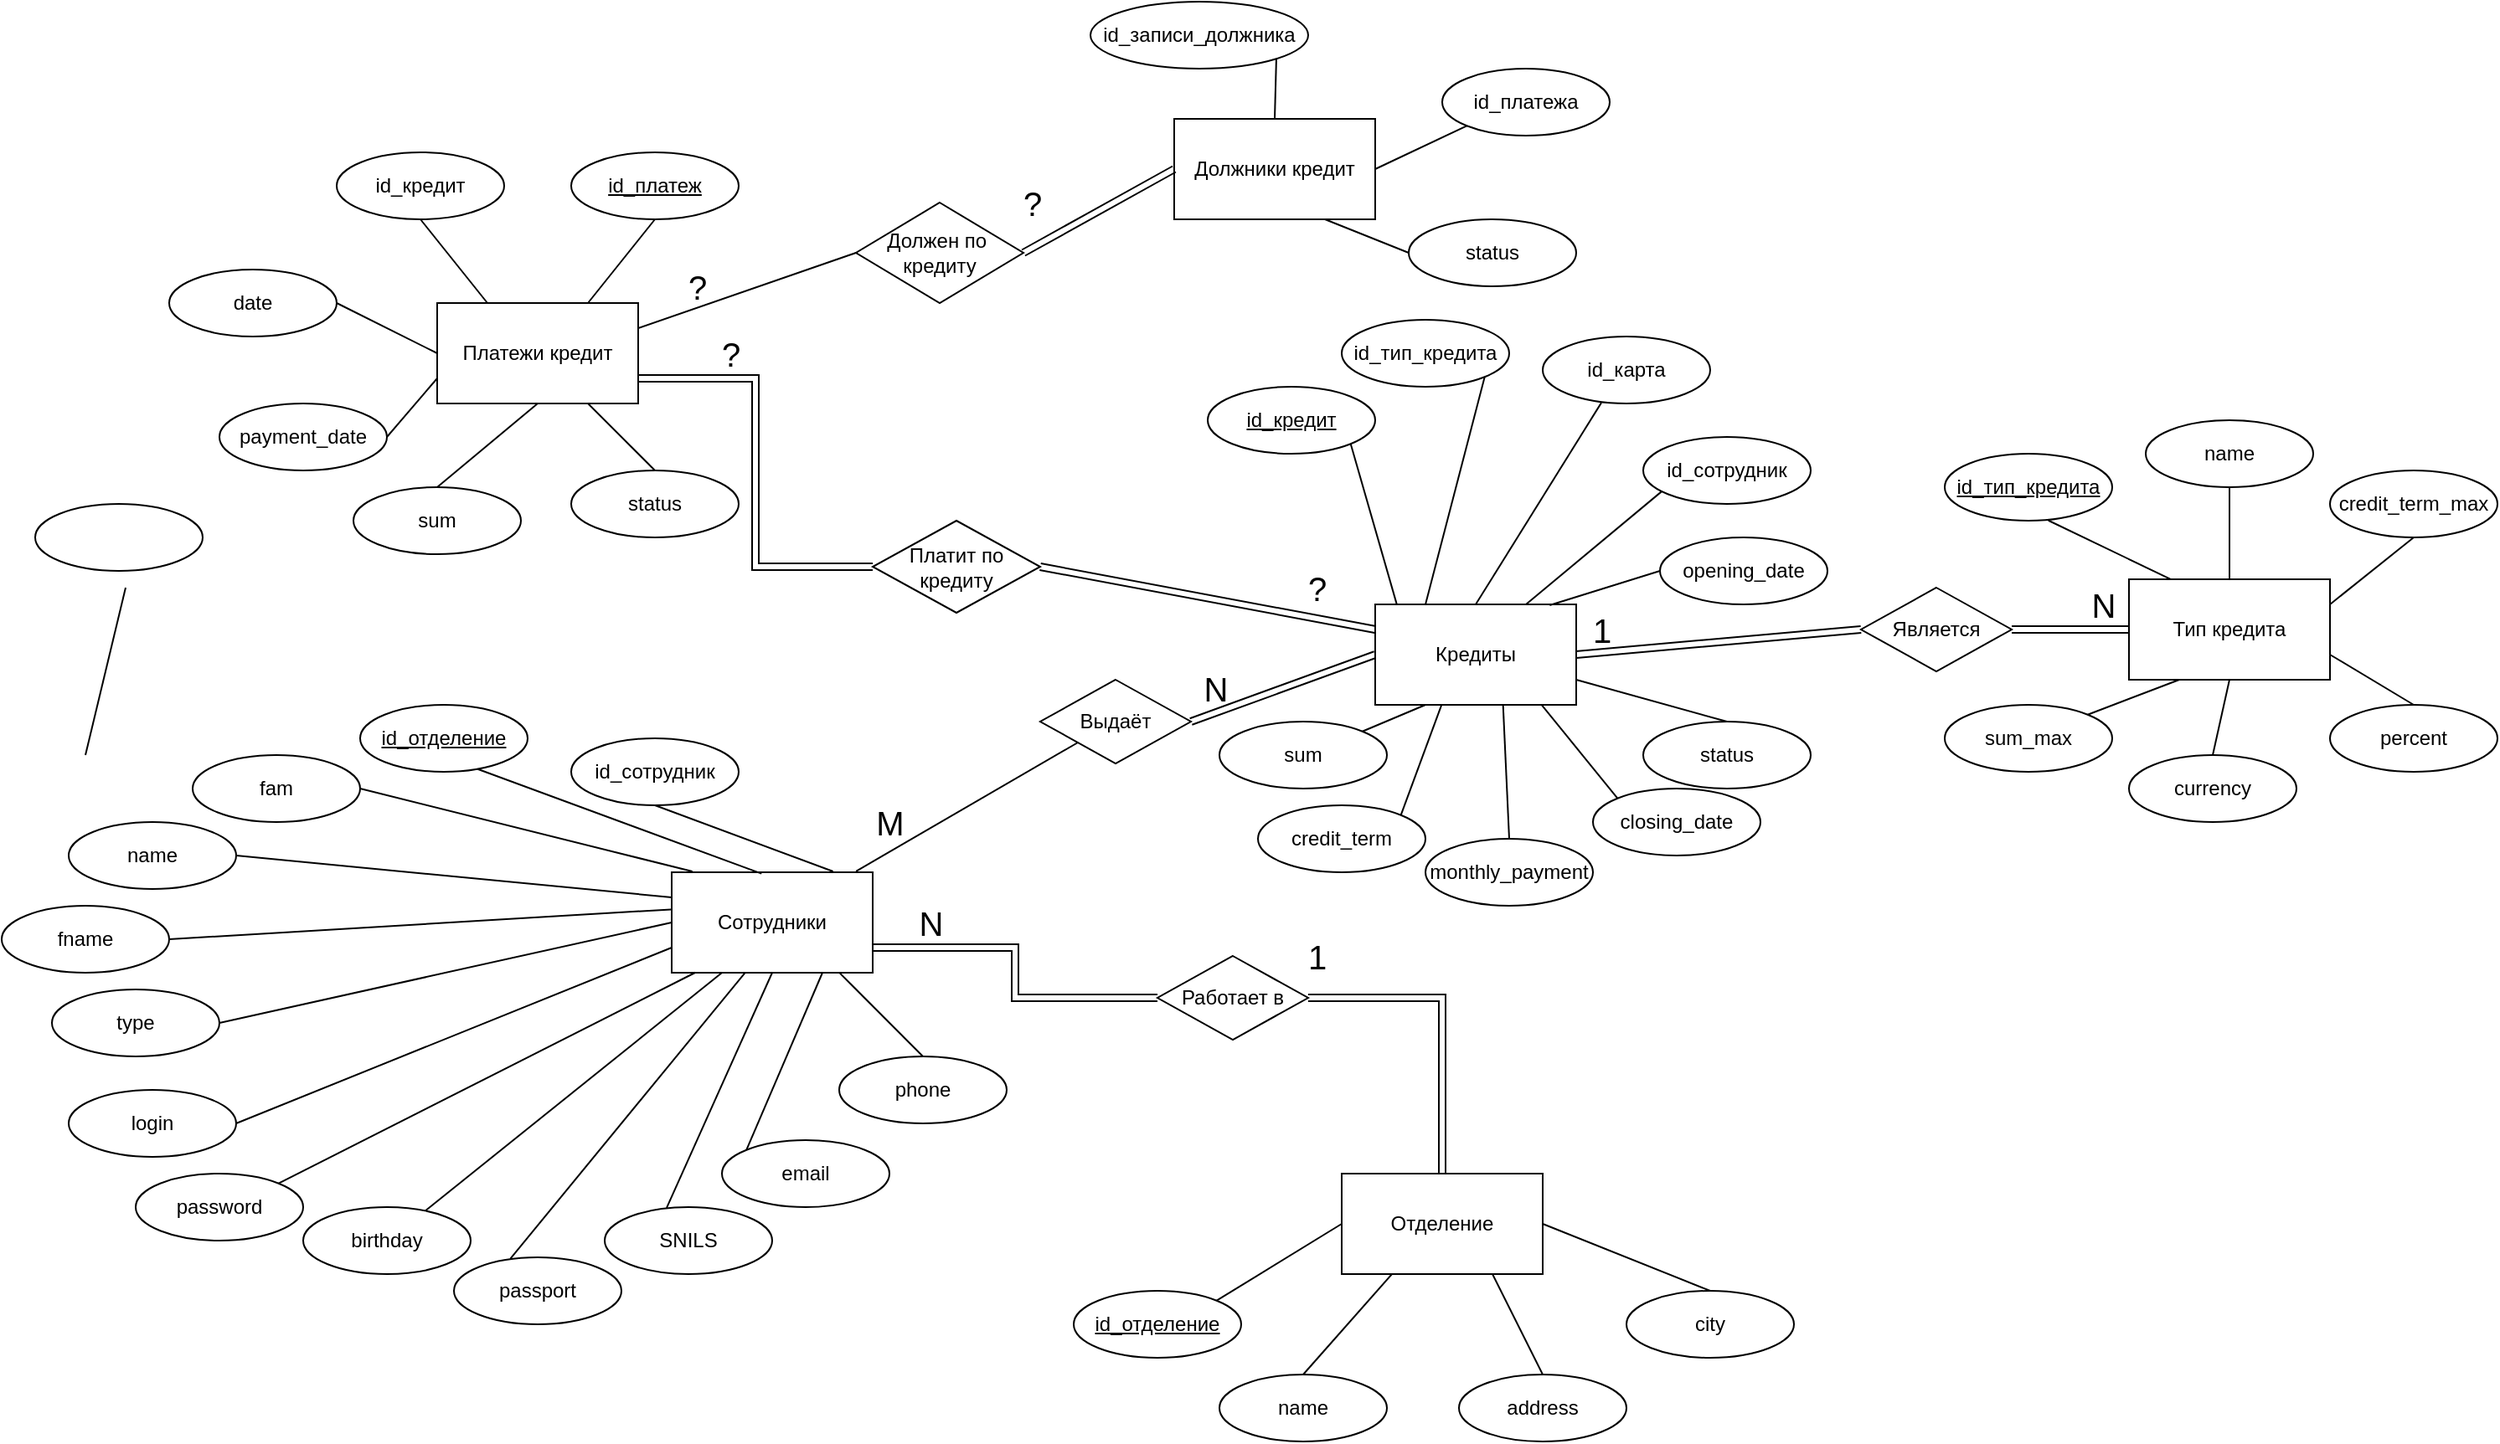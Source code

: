 <mxfile version="23.1.6" type="github">
  <diagram name="Страница — 1" id="djg7_Uyk3S77_dmqnqZD">
    <mxGraphModel dx="2427" dy="2469" grid="1" gridSize="10" guides="1" tooltips="1" connect="1" arrows="1" fold="1" page="1" pageScale="1" pageWidth="827" pageHeight="1169" math="0" shadow="0">
      <root>
        <mxCell id="0" />
        <mxCell id="1" parent="0" />
        <mxCell id="ZqY_GZwHogOzATdWuDRo-2" value="Сотрудники" style="rounded=0;whiteSpace=wrap;html=1;" vertex="1" parent="1">
          <mxGeometry x="500" y="230" width="120" height="60" as="geometry" />
        </mxCell>
        <mxCell id="ZqY_GZwHogOzATdWuDRo-3" value="id_сотрудник" style="ellipse;whiteSpace=wrap;html=1;fontStyle=0" vertex="1" parent="1">
          <mxGeometry x="440" y="150" width="100" height="40" as="geometry" />
        </mxCell>
        <mxCell id="ZqY_GZwHogOzATdWuDRo-4" value="id_отделение" style="ellipse;whiteSpace=wrap;html=1;fontStyle=4" vertex="1" parent="1">
          <mxGeometry x="314" y="130" width="100" height="40" as="geometry" />
        </mxCell>
        <mxCell id="ZqY_GZwHogOzATdWuDRo-6" value="" style="ellipse;whiteSpace=wrap;html=1;" vertex="1" parent="1">
          <mxGeometry x="120" y="10" width="100" height="40" as="geometry" />
        </mxCell>
        <mxCell id="ZqY_GZwHogOzATdWuDRo-7" value="fam" style="ellipse;whiteSpace=wrap;html=1;" vertex="1" parent="1">
          <mxGeometry x="214" y="160" width="100" height="40" as="geometry" />
        </mxCell>
        <mxCell id="ZqY_GZwHogOzATdWuDRo-8" value="name" style="ellipse;whiteSpace=wrap;html=1;" vertex="1" parent="1">
          <mxGeometry x="140" y="200" width="100" height="40" as="geometry" />
        </mxCell>
        <mxCell id="ZqY_GZwHogOzATdWuDRo-9" value="fname" style="ellipse;whiteSpace=wrap;html=1;" vertex="1" parent="1">
          <mxGeometry x="100" y="250" width="100" height="40" as="geometry" />
        </mxCell>
        <mxCell id="ZqY_GZwHogOzATdWuDRo-10" value="type" style="ellipse;whiteSpace=wrap;html=1;" vertex="1" parent="1">
          <mxGeometry x="130" y="300" width="100" height="40" as="geometry" />
        </mxCell>
        <mxCell id="ZqY_GZwHogOzATdWuDRo-11" value="login" style="ellipse;whiteSpace=wrap;html=1;" vertex="1" parent="1">
          <mxGeometry x="140" y="360" width="100" height="40" as="geometry" />
        </mxCell>
        <mxCell id="ZqY_GZwHogOzATdWuDRo-12" value="password" style="ellipse;whiteSpace=wrap;html=1;" vertex="1" parent="1">
          <mxGeometry x="180" y="410" width="100" height="40" as="geometry" />
        </mxCell>
        <mxCell id="ZqY_GZwHogOzATdWuDRo-13" value="birthday" style="ellipse;whiteSpace=wrap;html=1;" vertex="1" parent="1">
          <mxGeometry x="280" y="430" width="100" height="40" as="geometry" />
        </mxCell>
        <mxCell id="ZqY_GZwHogOzATdWuDRo-14" value="passport" style="ellipse;whiteSpace=wrap;html=1;" vertex="1" parent="1">
          <mxGeometry x="370" y="460" width="100" height="40" as="geometry" />
        </mxCell>
        <mxCell id="ZqY_GZwHogOzATdWuDRo-15" value="SNILS" style="ellipse;whiteSpace=wrap;html=1;" vertex="1" parent="1">
          <mxGeometry x="460" y="430" width="100" height="40" as="geometry" />
        </mxCell>
        <mxCell id="ZqY_GZwHogOzATdWuDRo-16" value="email" style="ellipse;whiteSpace=wrap;html=1;" vertex="1" parent="1">
          <mxGeometry x="530" y="390" width="100" height="40" as="geometry" />
        </mxCell>
        <mxCell id="ZqY_GZwHogOzATdWuDRo-17" value="phone" style="ellipse;whiteSpace=wrap;html=1;" vertex="1" parent="1">
          <mxGeometry x="600" y="340" width="100" height="40" as="geometry" />
        </mxCell>
        <mxCell id="ZqY_GZwHogOzATdWuDRo-19" value="" style="endArrow=none;html=1;rounded=0;entryX=0.702;entryY=0.959;entryDx=0;entryDy=0;exitX=0.447;exitY=0.014;exitDx=0;exitDy=0;exitPerimeter=0;entryPerimeter=0;" edge="1" parent="1" source="ZqY_GZwHogOzATdWuDRo-2" target="ZqY_GZwHogOzATdWuDRo-4">
          <mxGeometry width="50" height="50" relative="1" as="geometry">
            <mxPoint x="360" y="330" as="sourcePoint" />
            <mxPoint x="410" y="280" as="targetPoint" />
          </mxGeometry>
        </mxCell>
        <mxCell id="ZqY_GZwHogOzATdWuDRo-20" style="rounded=0;orthogonalLoop=1;jettySize=auto;html=1;exitX=0.5;exitY=1;exitDx=0;exitDy=0;entryX=0.803;entryY=-0.008;entryDx=0;entryDy=0;endArrow=none;endFill=0;entryPerimeter=0;" edge="1" parent="1" source="ZqY_GZwHogOzATdWuDRo-3" target="ZqY_GZwHogOzATdWuDRo-2">
          <mxGeometry relative="1" as="geometry" />
        </mxCell>
        <mxCell id="ZqY_GZwHogOzATdWuDRo-24" value="" style="endArrow=none;html=1;rounded=0;entryX=1;entryY=0.5;entryDx=0;entryDy=0;" edge="1" parent="1">
          <mxGeometry width="50" height="50" relative="1" as="geometry">
            <mxPoint x="150" y="160" as="sourcePoint" />
            <mxPoint x="174" y="60" as="targetPoint" />
          </mxGeometry>
        </mxCell>
        <mxCell id="ZqY_GZwHogOzATdWuDRo-25" value="" style="endArrow=none;html=1;rounded=0;entryX=1;entryY=0.5;entryDx=0;entryDy=0;exitX=0.103;exitY=-0.008;exitDx=0;exitDy=0;exitPerimeter=0;" edge="1" parent="1" source="ZqY_GZwHogOzATdWuDRo-2" target="ZqY_GZwHogOzATdWuDRo-7">
          <mxGeometry width="50" height="50" relative="1" as="geometry">
            <mxPoint x="403" y="420" as="sourcePoint" />
            <mxPoint x="457" y="240" as="targetPoint" />
          </mxGeometry>
        </mxCell>
        <mxCell id="ZqY_GZwHogOzATdWuDRo-27" value="" style="endArrow=none;html=1;rounded=0;entryX=1;entryY=0.5;entryDx=0;entryDy=0;exitX=0;exitY=0.25;exitDx=0;exitDy=0;" edge="1" parent="1" source="ZqY_GZwHogOzATdWuDRo-2" target="ZqY_GZwHogOzATdWuDRo-8">
          <mxGeometry width="50" height="50" relative="1" as="geometry">
            <mxPoint x="413" y="430" as="sourcePoint" />
            <mxPoint x="467" y="250" as="targetPoint" />
          </mxGeometry>
        </mxCell>
        <mxCell id="ZqY_GZwHogOzATdWuDRo-28" value="" style="endArrow=none;html=1;rounded=0;entryX=1;entryY=0.5;entryDx=0;entryDy=0;exitX=-0.004;exitY=0.37;exitDx=0;exitDy=0;exitPerimeter=0;" edge="1" parent="1" source="ZqY_GZwHogOzATdWuDRo-2" target="ZqY_GZwHogOzATdWuDRo-9">
          <mxGeometry width="50" height="50" relative="1" as="geometry">
            <mxPoint x="441.5" y="390" as="sourcePoint" />
            <mxPoint x="218.5" y="220" as="targetPoint" />
          </mxGeometry>
        </mxCell>
        <mxCell id="ZqY_GZwHogOzATdWuDRo-29" value="" style="endArrow=none;html=1;rounded=0;entryX=1;entryY=0.5;entryDx=0;entryDy=0;exitX=0;exitY=0.5;exitDx=0;exitDy=0;" edge="1" parent="1" source="ZqY_GZwHogOzATdWuDRo-2" target="ZqY_GZwHogOzATdWuDRo-10">
          <mxGeometry width="50" height="50" relative="1" as="geometry">
            <mxPoint x="690" y="270" as="sourcePoint" />
            <mxPoint x="744" y="90" as="targetPoint" />
          </mxGeometry>
        </mxCell>
        <mxCell id="ZqY_GZwHogOzATdWuDRo-30" value="" style="endArrow=none;html=1;rounded=0;entryX=1;entryY=0.5;entryDx=0;entryDy=0;exitX=0;exitY=0.75;exitDx=0;exitDy=0;" edge="1" parent="1" source="ZqY_GZwHogOzATdWuDRo-2" target="ZqY_GZwHogOzATdWuDRo-11">
          <mxGeometry width="50" height="50" relative="1" as="geometry">
            <mxPoint x="700" y="280" as="sourcePoint" />
            <mxPoint x="754" y="100" as="targetPoint" />
          </mxGeometry>
        </mxCell>
        <mxCell id="ZqY_GZwHogOzATdWuDRo-31" value="" style="endArrow=none;html=1;rounded=0;entryX=0.118;entryY=0.998;entryDx=0;entryDy=0;exitX=1;exitY=0;exitDx=0;exitDy=0;entryPerimeter=0;" edge="1" parent="1" source="ZqY_GZwHogOzATdWuDRo-12" target="ZqY_GZwHogOzATdWuDRo-2">
          <mxGeometry width="50" height="50" relative="1" as="geometry">
            <mxPoint x="710" y="290" as="sourcePoint" />
            <mxPoint x="764" y="110" as="targetPoint" />
          </mxGeometry>
        </mxCell>
        <mxCell id="ZqY_GZwHogOzATdWuDRo-32" value="" style="endArrow=none;html=1;rounded=0;entryX=0.25;entryY=1;entryDx=0;entryDy=0;exitX=0.73;exitY=0.054;exitDx=0;exitDy=0;exitPerimeter=0;" edge="1" parent="1" source="ZqY_GZwHogOzATdWuDRo-13" target="ZqY_GZwHogOzATdWuDRo-2">
          <mxGeometry width="50" height="50" relative="1" as="geometry">
            <mxPoint x="690" y="270" as="sourcePoint" />
            <mxPoint x="744" y="90" as="targetPoint" />
          </mxGeometry>
        </mxCell>
        <mxCell id="ZqY_GZwHogOzATdWuDRo-33" value="" style="endArrow=none;html=1;rounded=0;entryX=0.364;entryY=1.003;entryDx=0;entryDy=0;exitX=0.337;exitY=0.021;exitDx=0;exitDy=0;exitPerimeter=0;entryPerimeter=0;" edge="1" parent="1" source="ZqY_GZwHogOzATdWuDRo-14" target="ZqY_GZwHogOzATdWuDRo-2">
          <mxGeometry width="50" height="50" relative="1" as="geometry">
            <mxPoint x="700" y="280" as="sourcePoint" />
            <mxPoint x="754" y="100" as="targetPoint" />
          </mxGeometry>
        </mxCell>
        <mxCell id="ZqY_GZwHogOzATdWuDRo-34" value="" style="endArrow=none;html=1;rounded=0;entryX=0.5;entryY=1;entryDx=0;entryDy=0;exitX=0.37;exitY=0.01;exitDx=0;exitDy=0;exitPerimeter=0;" edge="1" parent="1" source="ZqY_GZwHogOzATdWuDRo-15" target="ZqY_GZwHogOzATdWuDRo-2">
          <mxGeometry width="50" height="50" relative="1" as="geometry">
            <mxPoint x="495" y="434" as="sourcePoint" />
            <mxPoint x="764" y="110" as="targetPoint" />
          </mxGeometry>
        </mxCell>
        <mxCell id="ZqY_GZwHogOzATdWuDRo-35" value="" style="endArrow=none;html=1;rounded=0;entryX=0.75;entryY=1;entryDx=0;entryDy=0;exitX=0;exitY=0;exitDx=0;exitDy=0;" edge="1" parent="1" source="ZqY_GZwHogOzATdWuDRo-16" target="ZqY_GZwHogOzATdWuDRo-2">
          <mxGeometry width="50" height="50" relative="1" as="geometry">
            <mxPoint x="720" y="300" as="sourcePoint" />
            <mxPoint x="774" y="120" as="targetPoint" />
          </mxGeometry>
        </mxCell>
        <mxCell id="ZqY_GZwHogOzATdWuDRo-36" value="" style="endArrow=none;html=1;rounded=0;entryX=0.836;entryY=1.003;entryDx=0;entryDy=0;exitX=0.5;exitY=0;exitDx=0;exitDy=0;entryPerimeter=0;" edge="1" parent="1" source="ZqY_GZwHogOzATdWuDRo-17" target="ZqY_GZwHogOzATdWuDRo-2">
          <mxGeometry width="50" height="50" relative="1" as="geometry">
            <mxPoint x="730" y="310" as="sourcePoint" />
            <mxPoint x="784" y="130" as="targetPoint" />
          </mxGeometry>
        </mxCell>
        <mxCell id="ZqY_GZwHogOzATdWuDRo-37" value="Работает в" style="rhombus;whiteSpace=wrap;html=1;" vertex="1" parent="1">
          <mxGeometry x="790" y="280" width="90" height="50" as="geometry" />
        </mxCell>
        <mxCell id="ZqY_GZwHogOzATdWuDRo-38" value="" style="endArrow=none;html=1;rounded=0;exitX=1;exitY=0.75;exitDx=0;exitDy=0;entryX=0;entryY=0.5;entryDx=0;entryDy=0;shape=link;edgeStyle=orthogonalEdgeStyle;" edge="1" parent="1" source="ZqY_GZwHogOzATdWuDRo-2" target="ZqY_GZwHogOzATdWuDRo-37">
          <mxGeometry width="50" height="50" relative="1" as="geometry">
            <mxPoint x="790" y="360" as="sourcePoint" />
            <mxPoint x="840" y="310" as="targetPoint" />
          </mxGeometry>
        </mxCell>
        <mxCell id="ZqY_GZwHogOzATdWuDRo-40" style="rounded=0;orthogonalLoop=1;jettySize=auto;html=1;exitX=0.5;exitY=0;exitDx=0;exitDy=0;entryX=1;entryY=0.5;entryDx=0;entryDy=0;shape=link;edgeStyle=orthogonalEdgeStyle;" edge="1" parent="1" source="ZqY_GZwHogOzATdWuDRo-39" target="ZqY_GZwHogOzATdWuDRo-37">
          <mxGeometry relative="1" as="geometry" />
        </mxCell>
        <mxCell id="ZqY_GZwHogOzATdWuDRo-39" value="Отделение" style="rounded=0;whiteSpace=wrap;html=1;" vertex="1" parent="1">
          <mxGeometry x="900" y="410" width="120" height="60" as="geometry" />
        </mxCell>
        <mxCell id="ZqY_GZwHogOzATdWuDRo-41" value="id_отделение" style="ellipse;whiteSpace=wrap;html=1;fontStyle=4" vertex="1" parent="1">
          <mxGeometry x="740" y="480" width="100" height="40" as="geometry" />
        </mxCell>
        <mxCell id="ZqY_GZwHogOzATdWuDRo-42" value="name" style="ellipse;whiteSpace=wrap;html=1;" vertex="1" parent="1">
          <mxGeometry x="827" y="530" width="100" height="40" as="geometry" />
        </mxCell>
        <mxCell id="ZqY_GZwHogOzATdWuDRo-43" value="address" style="ellipse;whiteSpace=wrap;html=1;" vertex="1" parent="1">
          <mxGeometry x="970" y="530" width="100" height="40" as="geometry" />
        </mxCell>
        <mxCell id="ZqY_GZwHogOzATdWuDRo-44" value="city" style="ellipse;whiteSpace=wrap;html=1;" vertex="1" parent="1">
          <mxGeometry x="1070" y="480" width="100" height="40" as="geometry" />
        </mxCell>
        <mxCell id="ZqY_GZwHogOzATdWuDRo-45" value="" style="endArrow=none;html=1;rounded=0;entryX=1;entryY=0.5;entryDx=0;entryDy=0;exitX=0.5;exitY=0;exitDx=0;exitDy=0;" edge="1" parent="1" source="ZqY_GZwHogOzATdWuDRo-44" target="ZqY_GZwHogOzATdWuDRo-39">
          <mxGeometry width="50" height="50" relative="1" as="geometry">
            <mxPoint x="1080" y="450" as="sourcePoint" />
            <mxPoint x="1104" y="350" as="targetPoint" />
          </mxGeometry>
        </mxCell>
        <mxCell id="ZqY_GZwHogOzATdWuDRo-46" value="" style="endArrow=none;html=1;rounded=0;entryX=0.75;entryY=1;entryDx=0;entryDy=0;exitX=0.5;exitY=0;exitDx=0;exitDy=0;" edge="1" parent="1" source="ZqY_GZwHogOzATdWuDRo-43" target="ZqY_GZwHogOzATdWuDRo-39">
          <mxGeometry width="50" height="50" relative="1" as="geometry">
            <mxPoint x="1090" y="460" as="sourcePoint" />
            <mxPoint x="1114" y="360" as="targetPoint" />
          </mxGeometry>
        </mxCell>
        <mxCell id="ZqY_GZwHogOzATdWuDRo-47" value="" style="endArrow=none;html=1;rounded=0;entryX=0.25;entryY=1;entryDx=0;entryDy=0;exitX=0.5;exitY=0;exitDx=0;exitDy=0;" edge="1" parent="1" source="ZqY_GZwHogOzATdWuDRo-42" target="ZqY_GZwHogOzATdWuDRo-39">
          <mxGeometry width="50" height="50" relative="1" as="geometry">
            <mxPoint x="1100" y="470" as="sourcePoint" />
            <mxPoint x="1124" y="370" as="targetPoint" />
          </mxGeometry>
        </mxCell>
        <mxCell id="ZqY_GZwHogOzATdWuDRo-48" value="" style="endArrow=none;html=1;rounded=0;entryX=0;entryY=0.5;entryDx=0;entryDy=0;exitX=1;exitY=0;exitDx=0;exitDy=0;" edge="1" parent="1" source="ZqY_GZwHogOzATdWuDRo-41" target="ZqY_GZwHogOzATdWuDRo-39">
          <mxGeometry width="50" height="50" relative="1" as="geometry">
            <mxPoint x="1110" y="480" as="sourcePoint" />
            <mxPoint x="1134" y="380" as="targetPoint" />
          </mxGeometry>
        </mxCell>
        <mxCell id="ZqY_GZwHogOzATdWuDRo-49" value="N" style="text;html=1;align=center;verticalAlign=middle;whiteSpace=wrap;rounded=0;fontSize=20;" vertex="1" parent="1">
          <mxGeometry x="630" y="245" width="50" height="30" as="geometry" />
        </mxCell>
        <mxCell id="ZqY_GZwHogOzATdWuDRo-50" value="&lt;font style=&quot;font-size: 20px;&quot;&gt;1&lt;/font&gt;" style="text;html=1;align=center;verticalAlign=middle;resizable=0;points=[];autosize=1;strokeColor=none;fillColor=none;" vertex="1" parent="1">
          <mxGeometry x="870" y="260" width="30" height="40" as="geometry" />
        </mxCell>
        <mxCell id="ZqY_GZwHogOzATdWuDRo-55" style="rounded=0;orthogonalLoop=1;jettySize=auto;html=1;exitX=1;exitY=0.5;exitDx=0;exitDy=0;entryX=0;entryY=0.5;entryDx=0;entryDy=0;shape=link;" edge="1" parent="1" source="ZqY_GZwHogOzATdWuDRo-51" target="ZqY_GZwHogOzATdWuDRo-54">
          <mxGeometry relative="1" as="geometry" />
        </mxCell>
        <mxCell id="ZqY_GZwHogOzATdWuDRo-51" value="Выдаёт" style="rhombus;whiteSpace=wrap;html=1;" vertex="1" parent="1">
          <mxGeometry x="720" y="115" width="90" height="50" as="geometry" />
        </mxCell>
        <mxCell id="ZqY_GZwHogOzATdWuDRo-52" value="" style="endArrow=none;html=1;rounded=0;entryX=0;entryY=1;entryDx=0;entryDy=0;exitX=0.917;exitY=-0.01;exitDx=0;exitDy=0;exitPerimeter=0;" edge="1" parent="1" source="ZqY_GZwHogOzATdWuDRo-2" target="ZqY_GZwHogOzATdWuDRo-51">
          <mxGeometry width="50" height="50" relative="1" as="geometry">
            <mxPoint x="266" y="60" as="sourcePoint" />
            <mxPoint x="290" y="-40" as="targetPoint" />
          </mxGeometry>
        </mxCell>
        <mxCell id="ZqY_GZwHogOzATdWuDRo-54" value="Кредиты" style="rounded=0;whiteSpace=wrap;html=1;" vertex="1" parent="1">
          <mxGeometry x="920" y="70" width="120" height="60" as="geometry" />
        </mxCell>
        <mxCell id="ZqY_GZwHogOzATdWuDRo-56" value="&lt;span style=&quot;font-size: 20px;&quot;&gt;M&lt;/span&gt;" style="text;html=1;align=center;verticalAlign=middle;resizable=0;points=[];autosize=1;strokeColor=none;fillColor=none;" vertex="1" parent="1">
          <mxGeometry x="610" y="180" width="40" height="40" as="geometry" />
        </mxCell>
        <mxCell id="ZqY_GZwHogOzATdWuDRo-59" value="N" style="text;html=1;align=center;verticalAlign=middle;whiteSpace=wrap;rounded=0;fontSize=20;" vertex="1" parent="1">
          <mxGeometry x="800" y="105" width="50" height="30" as="geometry" />
        </mxCell>
        <mxCell id="ZqY_GZwHogOzATdWuDRo-60" value="sum" style="ellipse;whiteSpace=wrap;html=1;" vertex="1" parent="1">
          <mxGeometry x="827" y="140" width="100" height="40" as="geometry" />
        </mxCell>
        <mxCell id="ZqY_GZwHogOzATdWuDRo-61" value="credit_term" style="ellipse;whiteSpace=wrap;html=1;" vertex="1" parent="1">
          <mxGeometry x="850" y="190" width="100" height="40" as="geometry" />
        </mxCell>
        <mxCell id="ZqY_GZwHogOzATdWuDRo-62" value="monthly_payment" style="ellipse;whiteSpace=wrap;html=1;" vertex="1" parent="1">
          <mxGeometry x="950" y="210" width="100" height="40" as="geometry" />
        </mxCell>
        <mxCell id="ZqY_GZwHogOzATdWuDRo-63" value="closing_date" style="ellipse;whiteSpace=wrap;html=1;" vertex="1" parent="1">
          <mxGeometry x="1050" y="180" width="100" height="40" as="geometry" />
        </mxCell>
        <mxCell id="ZqY_GZwHogOzATdWuDRo-64" value="status" style="ellipse;whiteSpace=wrap;html=1;" vertex="1" parent="1">
          <mxGeometry x="1080" y="140" width="100" height="40" as="geometry" />
        </mxCell>
        <mxCell id="ZqY_GZwHogOzATdWuDRo-65" value="id_кредит" style="ellipse;whiteSpace=wrap;html=1;fontStyle=4" vertex="1" parent="1">
          <mxGeometry x="820" y="-60" width="100" height="40" as="geometry" />
        </mxCell>
        <mxCell id="ZqY_GZwHogOzATdWuDRo-66" value="id_тип_кредита" style="ellipse;whiteSpace=wrap;html=1;" vertex="1" parent="1">
          <mxGeometry x="900" y="-100" width="100" height="40" as="geometry" />
        </mxCell>
        <mxCell id="ZqY_GZwHogOzATdWuDRo-67" value="id_карта" style="ellipse;whiteSpace=wrap;html=1;" vertex="1" parent="1">
          <mxGeometry x="1020" y="-90" width="100" height="40" as="geometry" />
        </mxCell>
        <mxCell id="ZqY_GZwHogOzATdWuDRo-68" value="id_сотрудник" style="ellipse;whiteSpace=wrap;html=1;" vertex="1" parent="1">
          <mxGeometry x="1080" y="-30" width="100" height="40" as="geometry" />
        </mxCell>
        <mxCell id="ZqY_GZwHogOzATdWuDRo-69" value="opening_date" style="ellipse;whiteSpace=wrap;html=1;" vertex="1" parent="1">
          <mxGeometry x="1090" y="30" width="100" height="40" as="geometry" />
        </mxCell>
        <mxCell id="ZqY_GZwHogOzATdWuDRo-70" value="" style="endArrow=none;html=1;rounded=0;entryX=1;entryY=0.75;entryDx=0;entryDy=0;exitX=0.5;exitY=0;exitDx=0;exitDy=0;" edge="1" parent="1" source="ZqY_GZwHogOzATdWuDRo-64" target="ZqY_GZwHogOzATdWuDRo-54">
          <mxGeometry width="50" height="50" relative="1" as="geometry">
            <mxPoint x="1230" y="150" as="sourcePoint" />
            <mxPoint x="1254" y="50" as="targetPoint" />
          </mxGeometry>
        </mxCell>
        <mxCell id="ZqY_GZwHogOzATdWuDRo-71" value="" style="endArrow=none;html=1;rounded=0;entryX=0.829;entryY=1.003;entryDx=0;entryDy=0;exitX=0;exitY=0;exitDx=0;exitDy=0;entryPerimeter=0;" edge="1" parent="1" source="ZqY_GZwHogOzATdWuDRo-63" target="ZqY_GZwHogOzATdWuDRo-54">
          <mxGeometry width="50" height="50" relative="1" as="geometry">
            <mxPoint x="1260" y="150" as="sourcePoint" />
            <mxPoint x="1284" y="50" as="targetPoint" />
          </mxGeometry>
        </mxCell>
        <mxCell id="ZqY_GZwHogOzATdWuDRo-72" value="" style="endArrow=none;html=1;rounded=0;entryX=0.5;entryY=0;entryDx=0;entryDy=0;exitX=0.636;exitY=0.997;exitDx=0;exitDy=0;exitPerimeter=0;" edge="1" parent="1" source="ZqY_GZwHogOzATdWuDRo-54" target="ZqY_GZwHogOzATdWuDRo-62">
          <mxGeometry width="50" height="50" relative="1" as="geometry">
            <mxPoint x="1270" y="160" as="sourcePoint" />
            <mxPoint x="1294" y="60" as="targetPoint" />
          </mxGeometry>
        </mxCell>
        <mxCell id="ZqY_GZwHogOzATdWuDRo-73" value="" style="endArrow=none;html=1;rounded=0;entryX=0.33;entryY=1.001;entryDx=0;entryDy=0;exitX=1;exitY=0;exitDx=0;exitDy=0;entryPerimeter=0;" edge="1" parent="1" source="ZqY_GZwHogOzATdWuDRo-61" target="ZqY_GZwHogOzATdWuDRo-54">
          <mxGeometry width="50" height="50" relative="1" as="geometry">
            <mxPoint x="1280" y="170" as="sourcePoint" />
            <mxPoint x="1304" y="70" as="targetPoint" />
          </mxGeometry>
        </mxCell>
        <mxCell id="ZqY_GZwHogOzATdWuDRo-74" value="" style="endArrow=none;html=1;rounded=0;entryX=0.25;entryY=1;entryDx=0;entryDy=0;exitX=1;exitY=0;exitDx=0;exitDy=0;" edge="1" parent="1" source="ZqY_GZwHogOzATdWuDRo-60" target="ZqY_GZwHogOzATdWuDRo-54">
          <mxGeometry width="50" height="50" relative="1" as="geometry">
            <mxPoint x="1290" y="180" as="sourcePoint" />
            <mxPoint x="1314" y="80" as="targetPoint" />
          </mxGeometry>
        </mxCell>
        <mxCell id="ZqY_GZwHogOzATdWuDRo-75" value="" style="endArrow=none;html=1;rounded=0;exitX=0;exitY=0.5;exitDx=0;exitDy=0;entryX=0.868;entryY=0.008;entryDx=0;entryDy=0;entryPerimeter=0;" edge="1" parent="1" source="ZqY_GZwHogOzATdWuDRo-69" target="ZqY_GZwHogOzATdWuDRo-54">
          <mxGeometry width="50" height="50" relative="1" as="geometry">
            <mxPoint x="1300" y="190" as="sourcePoint" />
            <mxPoint x="1027" y="69" as="targetPoint" />
          </mxGeometry>
        </mxCell>
        <mxCell id="ZqY_GZwHogOzATdWuDRo-76" value="" style="endArrow=none;html=1;rounded=0;entryX=0.11;entryY=0.814;entryDx=0;entryDy=0;exitX=0.75;exitY=0;exitDx=0;exitDy=0;entryPerimeter=0;" edge="1" parent="1" source="ZqY_GZwHogOzATdWuDRo-54" target="ZqY_GZwHogOzATdWuDRo-68">
          <mxGeometry width="50" height="50" relative="1" as="geometry">
            <mxPoint x="1280" y="200" as="sourcePoint" />
            <mxPoint x="1304" y="100" as="targetPoint" />
          </mxGeometry>
        </mxCell>
        <mxCell id="ZqY_GZwHogOzATdWuDRo-77" value="" style="endArrow=none;html=1;rounded=0;entryX=0.5;entryY=0;entryDx=0;entryDy=0;exitX=0.35;exitY=0.989;exitDx=0;exitDy=0;exitPerimeter=0;" edge="1" parent="1" source="ZqY_GZwHogOzATdWuDRo-67" target="ZqY_GZwHogOzATdWuDRo-54">
          <mxGeometry width="50" height="50" relative="1" as="geometry">
            <mxPoint x="1320" y="210" as="sourcePoint" />
            <mxPoint x="1344" y="110" as="targetPoint" />
          </mxGeometry>
        </mxCell>
        <mxCell id="ZqY_GZwHogOzATdWuDRo-78" value="" style="endArrow=none;html=1;rounded=0;entryX=0.25;entryY=0;entryDx=0;entryDy=0;exitX=1;exitY=1;exitDx=0;exitDy=0;" edge="1" parent="1" source="ZqY_GZwHogOzATdWuDRo-66" target="ZqY_GZwHogOzATdWuDRo-54">
          <mxGeometry width="50" height="50" relative="1" as="geometry">
            <mxPoint x="1330" y="220" as="sourcePoint" />
            <mxPoint x="1354" y="120" as="targetPoint" />
          </mxGeometry>
        </mxCell>
        <mxCell id="ZqY_GZwHogOzATdWuDRo-79" value="" style="endArrow=none;html=1;rounded=0;entryX=0.107;entryY=-0.003;entryDx=0;entryDy=0;exitX=1;exitY=1;exitDx=0;exitDy=0;entryPerimeter=0;" edge="1" parent="1" source="ZqY_GZwHogOzATdWuDRo-65" target="ZqY_GZwHogOzATdWuDRo-54">
          <mxGeometry width="50" height="50" relative="1" as="geometry">
            <mxPoint x="1340" y="230" as="sourcePoint" />
            <mxPoint x="1364" y="130" as="targetPoint" />
          </mxGeometry>
        </mxCell>
        <mxCell id="ZqY_GZwHogOzATdWuDRo-80" value="Является" style="rhombus;whiteSpace=wrap;html=1;" vertex="1" parent="1">
          <mxGeometry x="1210" y="60" width="90" height="50" as="geometry" />
        </mxCell>
        <mxCell id="ZqY_GZwHogOzATdWuDRo-81" value="" style="endArrow=none;html=1;rounded=0;entryX=0;entryY=0.5;entryDx=0;entryDy=0;exitX=1;exitY=0.5;exitDx=0;exitDy=0;shape=link;" edge="1" parent="1" source="ZqY_GZwHogOzATdWuDRo-54" target="ZqY_GZwHogOzATdWuDRo-80">
          <mxGeometry width="50" height="50" relative="1" as="geometry">
            <mxPoint x="1200" y="60" as="sourcePoint" />
            <mxPoint x="1224" y="-40" as="targetPoint" />
          </mxGeometry>
        </mxCell>
        <mxCell id="ZqY_GZwHogOzATdWuDRo-83" style="rounded=0;orthogonalLoop=1;jettySize=auto;html=1;exitX=0;exitY=0.5;exitDx=0;exitDy=0;entryX=1;entryY=0.5;entryDx=0;entryDy=0;shape=link;" edge="1" parent="1" source="ZqY_GZwHogOzATdWuDRo-82" target="ZqY_GZwHogOzATdWuDRo-80">
          <mxGeometry relative="1" as="geometry" />
        </mxCell>
        <mxCell id="ZqY_GZwHogOzATdWuDRo-82" value="Тип кредита" style="rounded=0;whiteSpace=wrap;html=1;" vertex="1" parent="1">
          <mxGeometry x="1370" y="55" width="120" height="60" as="geometry" />
        </mxCell>
        <mxCell id="ZqY_GZwHogOzATdWuDRo-84" value="&lt;font style=&quot;font-size: 20px;&quot;&gt;1&lt;/font&gt;" style="text;html=1;align=center;verticalAlign=middle;resizable=0;points=[];autosize=1;strokeColor=none;fillColor=none;" vertex="1" parent="1">
          <mxGeometry x="1040" y="65" width="30" height="40" as="geometry" />
        </mxCell>
        <mxCell id="ZqY_GZwHogOzATdWuDRo-85" value="N" style="text;html=1;align=center;verticalAlign=middle;whiteSpace=wrap;rounded=0;fontSize=20;" vertex="1" parent="1">
          <mxGeometry x="1330" y="55" width="50" height="30" as="geometry" />
        </mxCell>
        <mxCell id="ZqY_GZwHogOzATdWuDRo-86" value="sum_max" style="ellipse;whiteSpace=wrap;html=1;" vertex="1" parent="1">
          <mxGeometry x="1260" y="130" width="100" height="40" as="geometry" />
        </mxCell>
        <mxCell id="ZqY_GZwHogOzATdWuDRo-87" value="currency" style="ellipse;whiteSpace=wrap;html=1;" vertex="1" parent="1">
          <mxGeometry x="1370" y="160" width="100" height="40" as="geometry" />
        </mxCell>
        <mxCell id="ZqY_GZwHogOzATdWuDRo-88" value="percent" style="ellipse;whiteSpace=wrap;html=1;" vertex="1" parent="1">
          <mxGeometry x="1490" y="130" width="100" height="40" as="geometry" />
        </mxCell>
        <mxCell id="ZqY_GZwHogOzATdWuDRo-89" value="id_тип_кредита" style="ellipse;whiteSpace=wrap;html=1;fontStyle=4" vertex="1" parent="1">
          <mxGeometry x="1260" y="-20" width="100" height="40" as="geometry" />
        </mxCell>
        <mxCell id="ZqY_GZwHogOzATdWuDRo-90" value="name" style="ellipse;whiteSpace=wrap;html=1;" vertex="1" parent="1">
          <mxGeometry x="1380" y="-40" width="100" height="40" as="geometry" />
        </mxCell>
        <mxCell id="ZqY_GZwHogOzATdWuDRo-91" value="credit_term_max" style="ellipse;whiteSpace=wrap;html=1;" vertex="1" parent="1">
          <mxGeometry x="1490" y="-10" width="100" height="40" as="geometry" />
        </mxCell>
        <mxCell id="ZqY_GZwHogOzATdWuDRo-92" value="" style="endArrow=none;html=1;rounded=0;entryX=0.209;entryY=0.001;entryDx=0;entryDy=0;exitX=0.619;exitY=0.997;exitDx=0;exitDy=0;exitPerimeter=0;entryPerimeter=0;" edge="1" parent="1" source="ZqY_GZwHogOzATdWuDRo-89" target="ZqY_GZwHogOzATdWuDRo-82">
          <mxGeometry width="50" height="50" relative="1" as="geometry">
            <mxPoint x="1620" y="100" as="sourcePoint" />
            <mxPoint x="1644" as="targetPoint" />
          </mxGeometry>
        </mxCell>
        <mxCell id="ZqY_GZwHogOzATdWuDRo-93" value="" style="endArrow=none;html=1;rounded=0;entryX=0.5;entryY=0;entryDx=0;entryDy=0;exitX=0.5;exitY=1;exitDx=0;exitDy=0;" edge="1" parent="1" source="ZqY_GZwHogOzATdWuDRo-90" target="ZqY_GZwHogOzATdWuDRo-82">
          <mxGeometry width="50" height="50" relative="1" as="geometry">
            <mxPoint x="1630" y="110" as="sourcePoint" />
            <mxPoint x="1654" y="10" as="targetPoint" />
          </mxGeometry>
        </mxCell>
        <mxCell id="ZqY_GZwHogOzATdWuDRo-94" value="" style="endArrow=none;html=1;rounded=0;entryX=0.5;entryY=1;entryDx=0;entryDy=0;exitX=1;exitY=0.25;exitDx=0;exitDy=0;" edge="1" parent="1" source="ZqY_GZwHogOzATdWuDRo-82" target="ZqY_GZwHogOzATdWuDRo-91">
          <mxGeometry width="50" height="50" relative="1" as="geometry">
            <mxPoint x="1640" y="120" as="sourcePoint" />
            <mxPoint x="1664" y="20" as="targetPoint" />
          </mxGeometry>
        </mxCell>
        <mxCell id="ZqY_GZwHogOzATdWuDRo-95" value="" style="endArrow=none;html=1;rounded=0;entryX=1;entryY=0.75;entryDx=0;entryDy=0;exitX=0.5;exitY=0;exitDx=0;exitDy=0;" edge="1" parent="1" source="ZqY_GZwHogOzATdWuDRo-88" target="ZqY_GZwHogOzATdWuDRo-82">
          <mxGeometry width="50" height="50" relative="1" as="geometry">
            <mxPoint x="1650" y="130" as="sourcePoint" />
            <mxPoint x="1674" y="30" as="targetPoint" />
          </mxGeometry>
        </mxCell>
        <mxCell id="ZqY_GZwHogOzATdWuDRo-96" value="" style="endArrow=none;html=1;rounded=0;entryX=0.5;entryY=1;entryDx=0;entryDy=0;exitX=0.5;exitY=0;exitDx=0;exitDy=0;" edge="1" parent="1" source="ZqY_GZwHogOzATdWuDRo-87" target="ZqY_GZwHogOzATdWuDRo-82">
          <mxGeometry width="50" height="50" relative="1" as="geometry">
            <mxPoint x="1660" y="140" as="sourcePoint" />
            <mxPoint x="1684" y="40" as="targetPoint" />
          </mxGeometry>
        </mxCell>
        <mxCell id="ZqY_GZwHogOzATdWuDRo-97" value="" style="endArrow=none;html=1;rounded=0;entryX=0.25;entryY=1;entryDx=0;entryDy=0;exitX=1;exitY=0;exitDx=0;exitDy=0;" edge="1" parent="1" source="ZqY_GZwHogOzATdWuDRo-86" target="ZqY_GZwHogOzATdWuDRo-82">
          <mxGeometry width="50" height="50" relative="1" as="geometry">
            <mxPoint x="1670" y="150" as="sourcePoint" />
            <mxPoint x="1694" y="50" as="targetPoint" />
          </mxGeometry>
        </mxCell>
        <mxCell id="ZqY_GZwHogOzATdWuDRo-98" value="Платежи кредит" style="rounded=0;whiteSpace=wrap;html=1;" vertex="1" parent="1">
          <mxGeometry x="360" y="-110" width="120" height="60" as="geometry" />
        </mxCell>
        <mxCell id="ZqY_GZwHogOzATdWuDRo-99" value="Должники кредит" style="rounded=0;whiteSpace=wrap;html=1;" vertex="1" parent="1">
          <mxGeometry x="800" y="-220" width="120" height="60" as="geometry" />
        </mxCell>
        <mxCell id="ZqY_GZwHogOzATdWuDRo-100" value="Платит по&lt;br&gt;кредиту" style="rhombus;whiteSpace=wrap;html=1;" vertex="1" parent="1">
          <mxGeometry x="620" y="20" width="100" height="55" as="geometry" />
        </mxCell>
        <mxCell id="ZqY_GZwHogOzATdWuDRo-101" value="Должен по&amp;nbsp;&lt;br&gt;кредиту" style="rhombus;whiteSpace=wrap;html=1;" vertex="1" parent="1">
          <mxGeometry x="610" y="-170" width="100" height="60" as="geometry" />
        </mxCell>
        <mxCell id="ZqY_GZwHogOzATdWuDRo-102" value="" style="endArrow=none;html=1;rounded=0;entryX=0;entryY=0.5;entryDx=0;entryDy=0;exitX=1;exitY=0.5;exitDx=0;exitDy=0;fontStyle=0;shape=link;" edge="1" parent="1" source="ZqY_GZwHogOzATdWuDRo-101" target="ZqY_GZwHogOzATdWuDRo-99">
          <mxGeometry width="50" height="50" relative="1" as="geometry">
            <mxPoint x="710" y="-190" as="sourcePoint" />
            <mxPoint x="734" y="-290" as="targetPoint" />
          </mxGeometry>
        </mxCell>
        <mxCell id="ZqY_GZwHogOzATdWuDRo-103" value="" style="endArrow=none;html=1;rounded=0;entryX=1;entryY=0.25;entryDx=0;entryDy=0;exitX=0;exitY=0.5;exitDx=0;exitDy=0;" edge="1" parent="1" source="ZqY_GZwHogOzATdWuDRo-101" target="ZqY_GZwHogOzATdWuDRo-98">
          <mxGeometry width="50" height="50" relative="1" as="geometry">
            <mxPoint x="266" y="60" as="sourcePoint" />
            <mxPoint x="290" y="-40" as="targetPoint" />
          </mxGeometry>
        </mxCell>
        <mxCell id="ZqY_GZwHogOzATdWuDRo-104" value="&lt;font style=&quot;font-size: 20px;&quot;&gt;?&lt;/font&gt;" style="text;html=1;align=center;verticalAlign=middle;resizable=0;points=[];autosize=1;strokeColor=none;fillColor=none;" vertex="1" parent="1">
          <mxGeometry x="700" y="-190" width="30" height="40" as="geometry" />
        </mxCell>
        <mxCell id="ZqY_GZwHogOzATdWuDRo-105" value="" style="endArrow=none;html=1;rounded=0;entryX=0.25;entryY=0;entryDx=0;entryDy=0;exitX=0.5;exitY=1;exitDx=0;exitDy=0;" edge="1" parent="1" source="ZqY_GZwHogOzATdWuDRo-116" target="ZqY_GZwHogOzATdWuDRo-98">
          <mxGeometry width="50" height="50" relative="1" as="geometry">
            <mxPoint x="276" y="70" as="sourcePoint" />
            <mxPoint x="300" y="-30" as="targetPoint" />
          </mxGeometry>
        </mxCell>
        <mxCell id="ZqY_GZwHogOzATdWuDRo-106" value="&lt;font style=&quot;font-size: 20px;&quot;&gt;?&lt;/font&gt;" style="text;html=1;align=center;verticalAlign=middle;resizable=0;points=[];autosize=1;strokeColor=none;fillColor=none;" vertex="1" parent="1">
          <mxGeometry x="500" y="-140" width="30" height="40" as="geometry" />
        </mxCell>
        <mxCell id="ZqY_GZwHogOzATdWuDRo-107" value="" style="endArrow=none;html=1;rounded=0;entryX=1;entryY=0.5;entryDx=0;entryDy=0;exitX=0;exitY=0.25;exitDx=0;exitDy=0;fontStyle=0;shape=link;" edge="1" parent="1" source="ZqY_GZwHogOzATdWuDRo-54" target="ZqY_GZwHogOzATdWuDRo-100">
          <mxGeometry width="50" height="50" relative="1" as="geometry">
            <mxPoint x="720" y="-130" as="sourcePoint" />
            <mxPoint x="810" y="-180" as="targetPoint" />
          </mxGeometry>
        </mxCell>
        <mxCell id="ZqY_GZwHogOzATdWuDRo-108" value="&lt;font style=&quot;font-size: 20px;&quot;&gt;?&lt;/font&gt;" style="text;html=1;align=center;verticalAlign=middle;resizable=0;points=[];autosize=1;strokeColor=none;fillColor=none;" vertex="1" parent="1">
          <mxGeometry x="870" y="40" width="30" height="40" as="geometry" />
        </mxCell>
        <mxCell id="ZqY_GZwHogOzATdWuDRo-109" value="" style="endArrow=none;html=1;rounded=0;entryX=1;entryY=0.75;entryDx=0;entryDy=0;exitX=0;exitY=0.5;exitDx=0;exitDy=0;fontStyle=0;shape=link;edgeStyle=orthogonalEdgeStyle;" edge="1" parent="1" source="ZqY_GZwHogOzATdWuDRo-100" target="ZqY_GZwHogOzATdWuDRo-98">
          <mxGeometry width="50" height="50" relative="1" as="geometry">
            <mxPoint x="590" y="85" as="sourcePoint" />
            <mxPoint x="390" y="48" as="targetPoint" />
          </mxGeometry>
        </mxCell>
        <mxCell id="ZqY_GZwHogOzATdWuDRo-110" value="&lt;font style=&quot;font-size: 20px;&quot;&gt;?&lt;/font&gt;" style="text;html=1;align=center;verticalAlign=middle;resizable=0;points=[];autosize=1;strokeColor=none;fillColor=none;" vertex="1" parent="1">
          <mxGeometry x="520" y="-100" width="30" height="40" as="geometry" />
        </mxCell>
        <mxCell id="ZqY_GZwHogOzATdWuDRo-111" value="payment_date" style="ellipse;whiteSpace=wrap;html=1;" vertex="1" parent="1">
          <mxGeometry x="230" y="-50" width="100" height="40" as="geometry" />
        </mxCell>
        <mxCell id="ZqY_GZwHogOzATdWuDRo-112" value="status" style="ellipse;whiteSpace=wrap;html=1;" vertex="1" parent="1">
          <mxGeometry x="440" y="-10" width="100" height="40" as="geometry" />
        </mxCell>
        <mxCell id="ZqY_GZwHogOzATdWuDRo-113" value="date" style="ellipse;whiteSpace=wrap;html=1;" vertex="1" parent="1">
          <mxGeometry x="200" y="-130" width="100" height="40" as="geometry" />
        </mxCell>
        <mxCell id="ZqY_GZwHogOzATdWuDRo-114" value="sum" style="ellipse;whiteSpace=wrap;html=1;" vertex="1" parent="1">
          <mxGeometry x="310" width="100" height="40" as="geometry" />
        </mxCell>
        <mxCell id="ZqY_GZwHogOzATdWuDRo-115" value="id_платеж" style="ellipse;whiteSpace=wrap;html=1;fontStyle=4" vertex="1" parent="1">
          <mxGeometry x="440" y="-200" width="100" height="40" as="geometry" />
        </mxCell>
        <mxCell id="ZqY_GZwHogOzATdWuDRo-116" value="id_кредит" style="ellipse;whiteSpace=wrap;html=1;" vertex="1" parent="1">
          <mxGeometry x="300" y="-200" width="100" height="40" as="geometry" />
        </mxCell>
        <mxCell id="ZqY_GZwHogOzATdWuDRo-117" value="" style="endArrow=none;html=1;rounded=0;entryX=1;entryY=0.5;entryDx=0;entryDy=0;exitX=0;exitY=0.5;exitDx=0;exitDy=0;" edge="1" parent="1" source="ZqY_GZwHogOzATdWuDRo-98" target="ZqY_GZwHogOzATdWuDRo-113">
          <mxGeometry width="50" height="50" relative="1" as="geometry">
            <mxPoint x="286" y="80" as="sourcePoint" />
            <mxPoint x="310" y="-20" as="targetPoint" />
          </mxGeometry>
        </mxCell>
        <mxCell id="ZqY_GZwHogOzATdWuDRo-118" value="" style="endArrow=none;html=1;rounded=0;entryX=0.75;entryY=0;entryDx=0;entryDy=0;exitX=0.5;exitY=1;exitDx=0;exitDy=0;" edge="1" parent="1" source="ZqY_GZwHogOzATdWuDRo-115" target="ZqY_GZwHogOzATdWuDRo-98">
          <mxGeometry width="50" height="50" relative="1" as="geometry">
            <mxPoint x="296" y="90" as="sourcePoint" />
            <mxPoint x="320" y="-10" as="targetPoint" />
          </mxGeometry>
        </mxCell>
        <mxCell id="ZqY_GZwHogOzATdWuDRo-119" value="" style="endArrow=none;html=1;rounded=0;entryX=0;entryY=0.75;entryDx=0;entryDy=0;exitX=1;exitY=0.5;exitDx=0;exitDy=0;" edge="1" parent="1" source="ZqY_GZwHogOzATdWuDRo-111" target="ZqY_GZwHogOzATdWuDRo-98">
          <mxGeometry width="50" height="50" relative="1" as="geometry">
            <mxPoint x="306" y="100" as="sourcePoint" />
            <mxPoint x="330" as="targetPoint" />
          </mxGeometry>
        </mxCell>
        <mxCell id="ZqY_GZwHogOzATdWuDRo-120" value="" style="endArrow=none;html=1;rounded=0;entryX=0.5;entryY=1;entryDx=0;entryDy=0;exitX=0.5;exitY=0;exitDx=0;exitDy=0;" edge="1" parent="1" source="ZqY_GZwHogOzATdWuDRo-114" target="ZqY_GZwHogOzATdWuDRo-98">
          <mxGeometry width="50" height="50" relative="1" as="geometry">
            <mxPoint x="316" y="110" as="sourcePoint" />
            <mxPoint x="340" y="10" as="targetPoint" />
          </mxGeometry>
        </mxCell>
        <mxCell id="ZqY_GZwHogOzATdWuDRo-121" value="" style="endArrow=none;html=1;rounded=0;entryX=0.75;entryY=1;entryDx=0;entryDy=0;exitX=0.5;exitY=0;exitDx=0;exitDy=0;" edge="1" parent="1" source="ZqY_GZwHogOzATdWuDRo-112" target="ZqY_GZwHogOzATdWuDRo-98">
          <mxGeometry width="50" height="50" relative="1" as="geometry">
            <mxPoint x="326" y="120" as="sourcePoint" />
            <mxPoint x="350" y="20" as="targetPoint" />
          </mxGeometry>
        </mxCell>
        <mxCell id="ZqY_GZwHogOzATdWuDRo-122" value="status" style="ellipse;whiteSpace=wrap;html=1;" vertex="1" parent="1">
          <mxGeometry x="940" y="-160" width="100" height="40" as="geometry" />
        </mxCell>
        <mxCell id="ZqY_GZwHogOzATdWuDRo-123" value="id_платежа" style="ellipse;whiteSpace=wrap;html=1;" vertex="1" parent="1">
          <mxGeometry x="960" y="-250" width="100" height="40" as="geometry" />
        </mxCell>
        <mxCell id="ZqY_GZwHogOzATdWuDRo-124" value="id_записи_должника" style="ellipse;whiteSpace=wrap;html=1;" vertex="1" parent="1">
          <mxGeometry x="750" y="-290" width="130" height="40" as="geometry" />
        </mxCell>
        <mxCell id="ZqY_GZwHogOzATdWuDRo-125" value="" style="endArrow=none;html=1;rounded=0;entryX=0.75;entryY=1;entryDx=0;entryDy=0;exitX=0;exitY=0.5;exitDx=0;exitDy=0;" edge="1" parent="1" source="ZqY_GZwHogOzATdWuDRo-122" target="ZqY_GZwHogOzATdWuDRo-99">
          <mxGeometry width="50" height="50" relative="1" as="geometry">
            <mxPoint x="160" y="170" as="sourcePoint" />
            <mxPoint x="184" y="70" as="targetPoint" />
          </mxGeometry>
        </mxCell>
        <mxCell id="ZqY_GZwHogOzATdWuDRo-126" value="" style="endArrow=none;html=1;rounded=0;entryX=0;entryY=1;entryDx=0;entryDy=0;exitX=1;exitY=0.5;exitDx=0;exitDy=0;" edge="1" parent="1" source="ZqY_GZwHogOzATdWuDRo-99" target="ZqY_GZwHogOzATdWuDRo-123">
          <mxGeometry width="50" height="50" relative="1" as="geometry">
            <mxPoint x="170" y="180" as="sourcePoint" />
            <mxPoint x="194" y="80" as="targetPoint" />
          </mxGeometry>
        </mxCell>
        <mxCell id="ZqY_GZwHogOzATdWuDRo-127" value="" style="endArrow=none;html=1;rounded=0;entryX=1;entryY=1;entryDx=0;entryDy=0;exitX=0.5;exitY=0;exitDx=0;exitDy=0;" edge="1" parent="1" source="ZqY_GZwHogOzATdWuDRo-99" target="ZqY_GZwHogOzATdWuDRo-124">
          <mxGeometry width="50" height="50" relative="1" as="geometry">
            <mxPoint x="776" y="-30" as="sourcePoint" />
            <mxPoint x="800" y="-130" as="targetPoint" />
          </mxGeometry>
        </mxCell>
      </root>
    </mxGraphModel>
  </diagram>
</mxfile>
